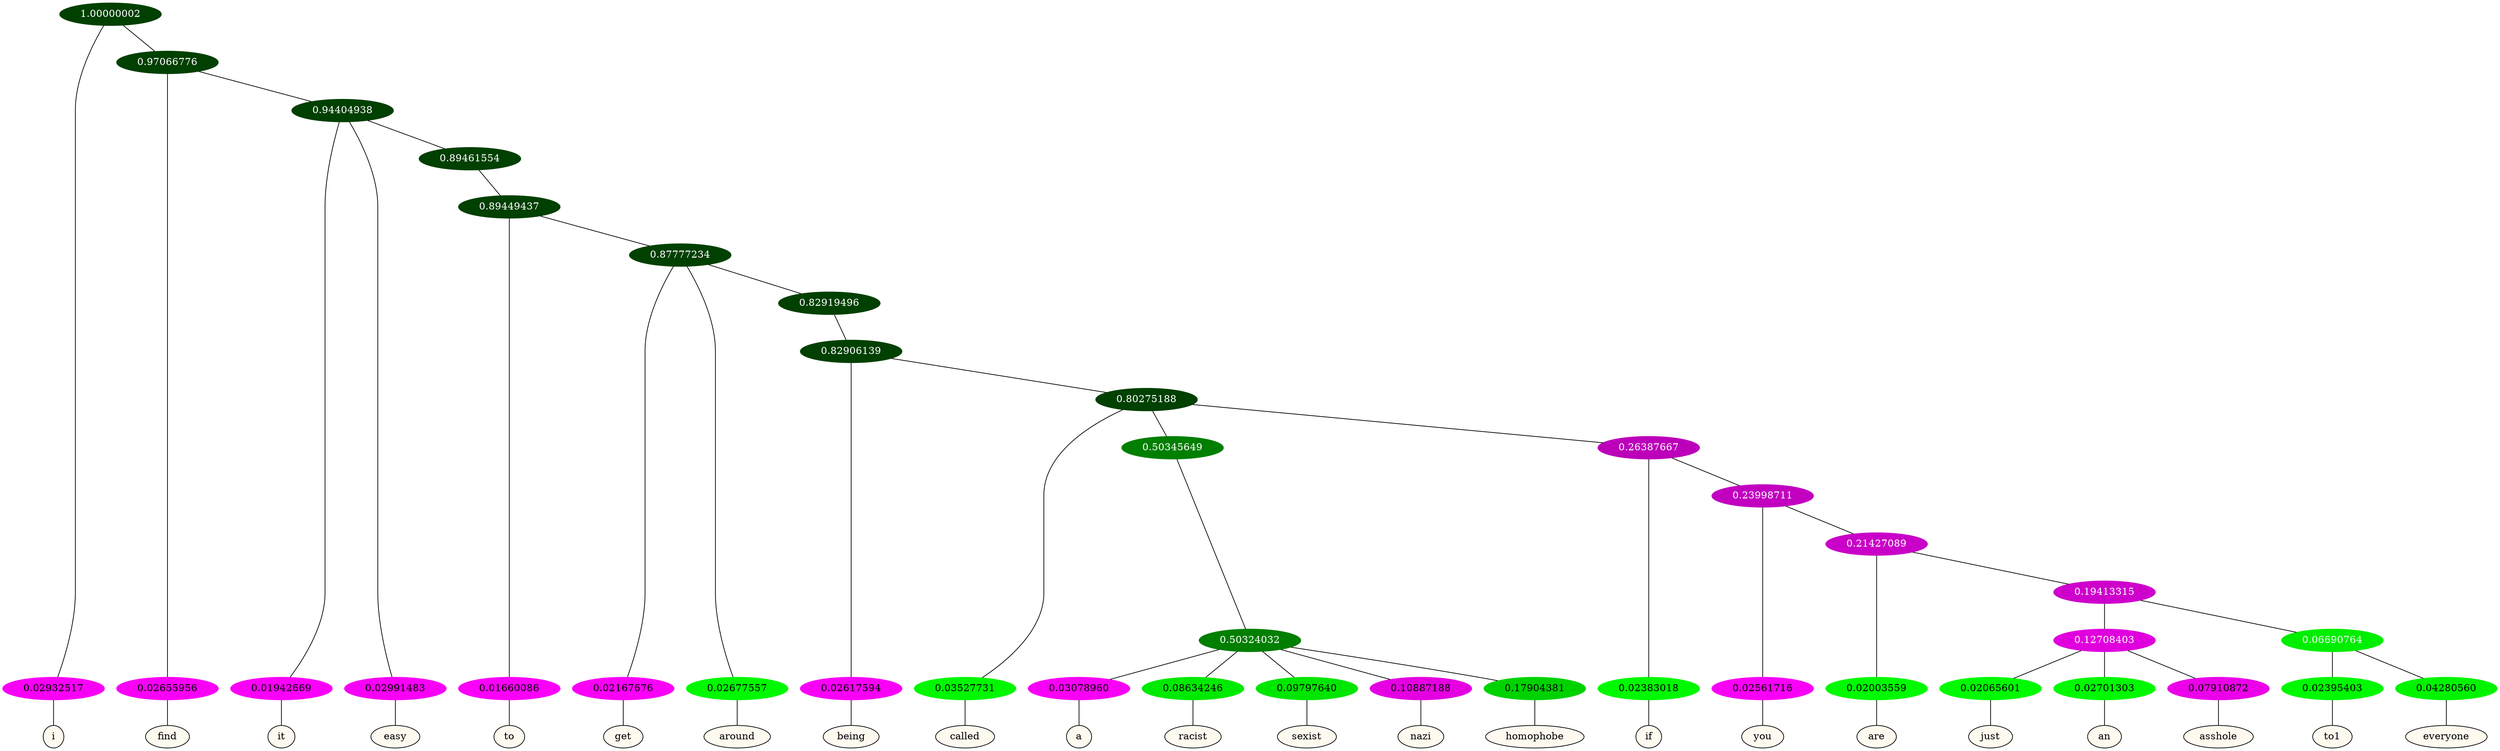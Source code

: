 graph {
	node [format=png height=0.15 nodesep=0.001 ordering=out overlap=prism overlap_scaling=0.01 ranksep=0.001 ratio=0.2 style=filled width=0.15]
	{
		rank=same
		a_w_1 [label=i color=black fillcolor=floralwhite style="filled,solid"]
		a_w_3 [label=find color=black fillcolor=floralwhite style="filled,solid"]
		a_w_5 [label=it color=black fillcolor=floralwhite style="filled,solid"]
		a_w_6 [label=easy color=black fillcolor=floralwhite style="filled,solid"]
		a_w_9 [label=to color=black fillcolor=floralwhite style="filled,solid"]
		a_w_11 [label=get color=black fillcolor=floralwhite style="filled,solid"]
		a_w_12 [label=around color=black fillcolor=floralwhite style="filled,solid"]
		a_w_15 [label=being color=black fillcolor=floralwhite style="filled,solid"]
		a_w_17 [label=called color=black fillcolor=floralwhite style="filled,solid"]
		a_w_23 [label=a color=black fillcolor=floralwhite style="filled,solid"]
		a_w_24 [label=racist color=black fillcolor=floralwhite style="filled,solid"]
		a_w_25 [label=sexist color=black fillcolor=floralwhite style="filled,solid"]
		a_w_26 [label=nazi color=black fillcolor=floralwhite style="filled,solid"]
		a_w_27 [label=homophobe color=black fillcolor=floralwhite style="filled,solid"]
		a_w_21 [label=if color=black fillcolor=floralwhite style="filled,solid"]
		a_w_28 [label=you color=black fillcolor=floralwhite style="filled,solid"]
		a_w_30 [label=are color=black fillcolor=floralwhite style="filled,solid"]
		a_w_34 [label=just color=black fillcolor=floralwhite style="filled,solid"]
		a_w_35 [label=an color=black fillcolor=floralwhite style="filled,solid"]
		a_w_36 [label=asshole color=black fillcolor=floralwhite style="filled,solid"]
		a_w_37 [label=to1 color=black fillcolor=floralwhite style="filled,solid"]
		a_w_38 [label=everyone color=black fillcolor=floralwhite style="filled,solid"]
	}
	a_n_1 -- a_w_1
	a_n_3 -- a_w_3
	a_n_5 -- a_w_5
	a_n_6 -- a_w_6
	a_n_9 -- a_w_9
	a_n_11 -- a_w_11
	a_n_12 -- a_w_12
	a_n_15 -- a_w_15
	a_n_17 -- a_w_17
	a_n_23 -- a_w_23
	a_n_24 -- a_w_24
	a_n_25 -- a_w_25
	a_n_26 -- a_w_26
	a_n_27 -- a_w_27
	a_n_21 -- a_w_21
	a_n_28 -- a_w_28
	a_n_30 -- a_w_30
	a_n_34 -- a_w_34
	a_n_35 -- a_w_35
	a_n_36 -- a_w_36
	a_n_37 -- a_w_37
	a_n_38 -- a_w_38
	{
		rank=same
		a_n_1 [label=0.02932517 color="0.835 1.000 0.971" fontcolor=black]
		a_n_3 [label=0.02655956 color="0.835 1.000 0.973" fontcolor=black]
		a_n_5 [label=0.01942669 color="0.835 1.000 0.981" fontcolor=black]
		a_n_6 [label=0.02991483 color="0.835 1.000 0.970" fontcolor=black]
		a_n_9 [label=0.01660086 color="0.835 1.000 0.983" fontcolor=black]
		a_n_11 [label=0.02167676 color="0.835 1.000 0.978" fontcolor=black]
		a_n_12 [label=0.02677557 color="0.334 1.000 0.973" fontcolor=black]
		a_n_15 [label=0.02617594 color="0.835 1.000 0.974" fontcolor=black]
		a_n_17 [label=0.03527731 color="0.334 1.000 0.965" fontcolor=black]
		a_n_23 [label=0.03078960 color="0.835 1.000 0.969" fontcolor=black]
		a_n_24 [label=0.08634246 color="0.334 1.000 0.914" fontcolor=black]
		a_n_25 [label=0.09797640 color="0.334 1.000 0.902" fontcolor=black]
		a_n_26 [label=0.10887188 color="0.835 1.000 0.891" fontcolor=black]
		a_n_27 [label=0.17904381 color="0.334 1.000 0.821" fontcolor=black]
		a_n_21 [label=0.02383018 color="0.334 1.000 0.976" fontcolor=black]
		a_n_28 [label=0.02561716 color="0.835 1.000 0.974" fontcolor=black]
		a_n_30 [label=0.02003559 color="0.334 1.000 0.980" fontcolor=black]
		a_n_34 [label=0.02065601 color="0.334 1.000 0.979" fontcolor=black]
		a_n_35 [label=0.02701303 color="0.334 1.000 0.973" fontcolor=black]
		a_n_36 [label=0.07910872 color="0.835 1.000 0.921" fontcolor=black]
		a_n_37 [label=0.02395403 color="0.334 1.000 0.976" fontcolor=black]
		a_n_38 [label=0.04280560 color="0.334 1.000 0.957" fontcolor=black]
	}
	a_n_0 [label=1.00000002 color="0.334 1.000 0.250" fontcolor=grey99]
	a_n_0 -- a_n_1
	a_n_2 [label=0.97066776 color="0.334 1.000 0.250" fontcolor=grey99]
	a_n_0 -- a_n_2
	a_n_2 -- a_n_3
	a_n_4 [label=0.94404938 color="0.334 1.000 0.250" fontcolor=grey99]
	a_n_2 -- a_n_4
	a_n_4 -- a_n_5
	a_n_4 -- a_n_6
	a_n_7 [label=0.89461554 color="0.334 1.000 0.250" fontcolor=grey99]
	a_n_4 -- a_n_7
	a_n_8 [label=0.89449437 color="0.334 1.000 0.250" fontcolor=grey99]
	a_n_7 -- a_n_8
	a_n_8 -- a_n_9
	a_n_10 [label=0.87777234 color="0.334 1.000 0.250" fontcolor=grey99]
	a_n_8 -- a_n_10
	a_n_10 -- a_n_11
	a_n_10 -- a_n_12
	a_n_13 [label=0.82919496 color="0.334 1.000 0.250" fontcolor=grey99]
	a_n_10 -- a_n_13
	a_n_14 [label=0.82906139 color="0.334 1.000 0.250" fontcolor=grey99]
	a_n_13 -- a_n_14
	a_n_14 -- a_n_15
	a_n_16 [label=0.80275188 color="0.334 1.000 0.250" fontcolor=grey99]
	a_n_14 -- a_n_16
	a_n_16 -- a_n_17
	a_n_18 [label=0.50345649 color="0.334 1.000 0.497" fontcolor=grey99]
	a_n_16 -- a_n_18
	a_n_19 [label=0.26387667 color="0.835 1.000 0.736" fontcolor=grey99]
	a_n_16 -- a_n_19
	a_n_20 [label=0.50324032 color="0.334 1.000 0.497" fontcolor=grey99]
	a_n_18 -- a_n_20
	a_n_19 -- a_n_21
	a_n_22 [label=0.23998711 color="0.835 1.000 0.760" fontcolor=grey99]
	a_n_19 -- a_n_22
	a_n_20 -- a_n_23
	a_n_20 -- a_n_24
	a_n_20 -- a_n_25
	a_n_20 -- a_n_26
	a_n_20 -- a_n_27
	a_n_22 -- a_n_28
	a_n_29 [label=0.21427089 color="0.835 1.000 0.786" fontcolor=grey99]
	a_n_22 -- a_n_29
	a_n_29 -- a_n_30
	a_n_31 [label=0.19413315 color="0.835 1.000 0.806" fontcolor=grey99]
	a_n_29 -- a_n_31
	a_n_32 [label=0.12708403 color="0.835 1.000 0.873" fontcolor=grey99]
	a_n_31 -- a_n_32
	a_n_33 [label=0.06690764 color="0.334 1.000 0.933" fontcolor=grey99]
	a_n_31 -- a_n_33
	a_n_32 -- a_n_34
	a_n_32 -- a_n_35
	a_n_32 -- a_n_36
	a_n_33 -- a_n_37
	a_n_33 -- a_n_38
}

